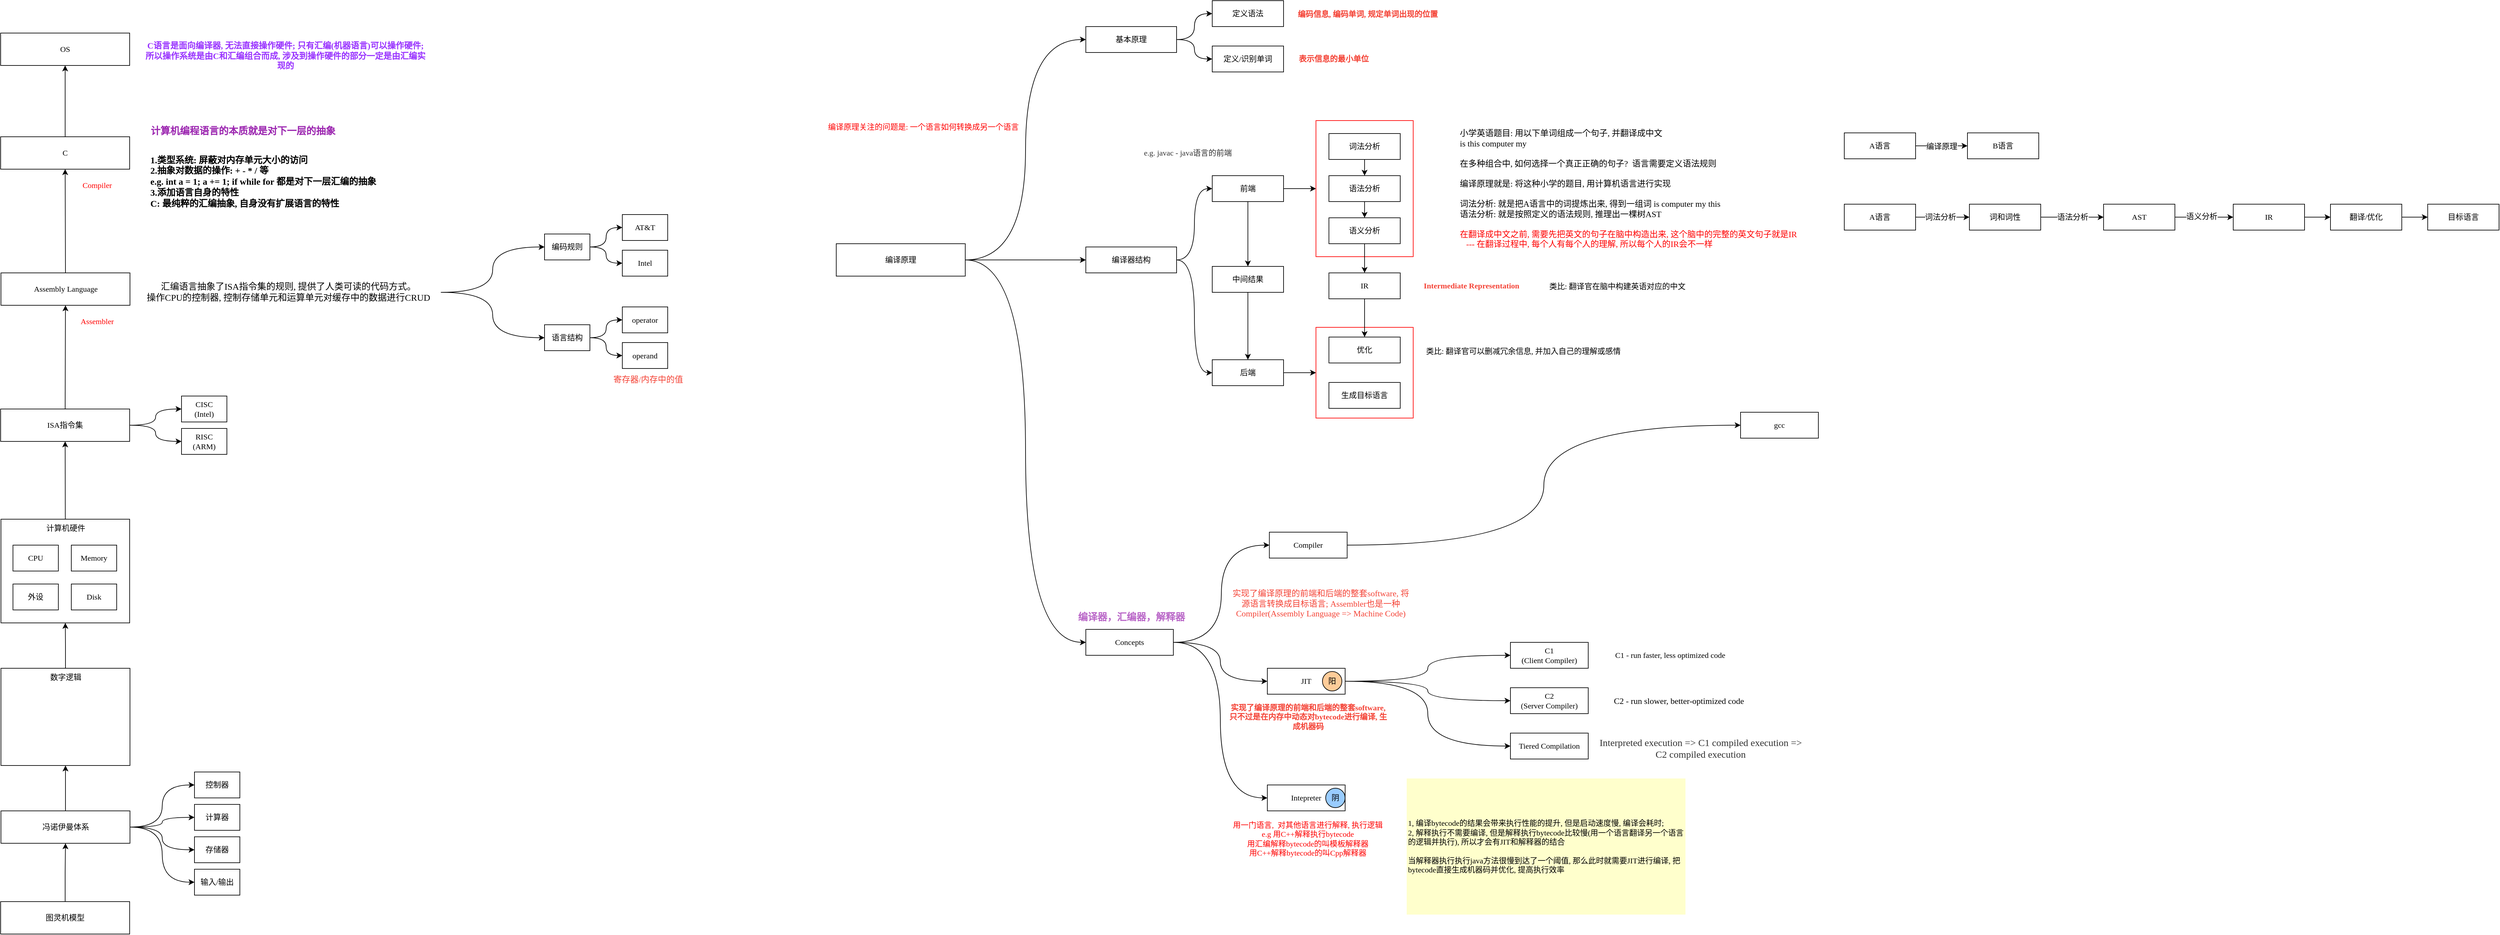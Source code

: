 <mxfile version="20.2.2" type="github">
  <diagram id="_dh9glDH5kx_qx3IPk2B" name="Page-1">
    <mxGraphModel dx="599" dy="769" grid="1" gridSize="10" guides="1" tooltips="1" connect="1" arrows="1" fold="1" page="1" pageScale="1" pageWidth="827" pageHeight="1169" math="0" shadow="0">
      <root>
        <mxCell id="0" />
        <mxCell id="1" parent="0" />
        <mxCell id="2vaMElDyrSs1qIXfbJuE-103" value="" style="rounded=0;whiteSpace=wrap;html=1;fontSize=13;fontColor=#000000;strokeColor=#FF0000;fillColor=#FFFFFF;fontFamily=Verdana;" vertex="1" parent="1">
          <mxGeometry x="3110" y="504" width="150" height="140" as="geometry" />
        </mxCell>
        <mxCell id="2vaMElDyrSs1qIXfbJuE-2" value="数字逻辑" style="rounded=0;whiteSpace=wrap;html=1;verticalAlign=top;fontFamily=Verdana;" vertex="1" parent="1">
          <mxGeometry x="1081.5" y="1030" width="199" height="150" as="geometry" />
        </mxCell>
        <mxCell id="2vaMElDyrSs1qIXfbJuE-3" style="edgeStyle=orthogonalEdgeStyle;rounded=0;orthogonalLoop=1;jettySize=auto;html=1;exitX=0.5;exitY=0;exitDx=0;exitDy=0;entryX=0.5;entryY=1;entryDx=0;entryDy=0;fontFamily=Verdana;" edge="1" parent="1" source="2vaMElDyrSs1qIXfbJuE-2" target="2vaMElDyrSs1qIXfbJuE-6">
          <mxGeometry relative="1" as="geometry">
            <mxPoint x="1181" y="960" as="targetPoint" />
          </mxGeometry>
        </mxCell>
        <mxCell id="2vaMElDyrSs1qIXfbJuE-26" value="" style="edgeStyle=orthogonalEdgeStyle;curved=1;rounded=0;orthogonalLoop=1;jettySize=auto;html=1;fontFamily=Verdana;" edge="1" parent="1" source="2vaMElDyrSs1qIXfbJuE-6" target="2vaMElDyrSs1qIXfbJuE-24">
          <mxGeometry relative="1" as="geometry" />
        </mxCell>
        <mxCell id="2vaMElDyrSs1qIXfbJuE-6" value="计算机硬件" style="rounded=0;whiteSpace=wrap;html=1;verticalAlign=top;fontFamily=Verdana;" vertex="1" parent="1">
          <mxGeometry x="1081.5" y="800" width="198.5" height="160" as="geometry" />
        </mxCell>
        <mxCell id="2vaMElDyrSs1qIXfbJuE-7" value="CPU" style="rounded=0;whiteSpace=wrap;html=1;fillColor=#FFFFFF;fontFamily=Verdana;" vertex="1" parent="1">
          <mxGeometry x="1100" y="840" width="70" height="40" as="geometry" />
        </mxCell>
        <mxCell id="2vaMElDyrSs1qIXfbJuE-8" value="Memory" style="rounded=0;whiteSpace=wrap;html=1;fillColor=#FFFFFF;fontFamily=Verdana;" vertex="1" parent="1">
          <mxGeometry x="1190" y="840" width="70" height="40" as="geometry" />
        </mxCell>
        <mxCell id="2vaMElDyrSs1qIXfbJuE-9" value="外设" style="rounded=0;whiteSpace=wrap;html=1;fillColor=#FFFFFF;fontFamily=Verdana;" vertex="1" parent="1">
          <mxGeometry x="1100" y="900" width="70" height="40" as="geometry" />
        </mxCell>
        <mxCell id="2vaMElDyrSs1qIXfbJuE-10" value="Disk" style="rounded=0;whiteSpace=wrap;html=1;fillColor=#FFFFFF;fontFamily=Verdana;" vertex="1" parent="1">
          <mxGeometry x="1190" y="900" width="70" height="40" as="geometry" />
        </mxCell>
        <mxCell id="2vaMElDyrSs1qIXfbJuE-13" value="" style="edgeStyle=orthogonalEdgeStyle;rounded=0;orthogonalLoop=1;jettySize=auto;html=1;fontFamily=Verdana;" edge="1" parent="1" source="2vaMElDyrSs1qIXfbJuE-11" target="2vaMElDyrSs1qIXfbJuE-2">
          <mxGeometry relative="1" as="geometry" />
        </mxCell>
        <mxCell id="2vaMElDyrSs1qIXfbJuE-19" style="edgeStyle=orthogonalEdgeStyle;rounded=0;orthogonalLoop=1;jettySize=auto;html=1;exitX=1;exitY=0.5;exitDx=0;exitDy=0;entryX=0;entryY=0.5;entryDx=0;entryDy=0;curved=1;fontFamily=Verdana;" edge="1" parent="1" source="2vaMElDyrSs1qIXfbJuE-11" target="2vaMElDyrSs1qIXfbJuE-15">
          <mxGeometry relative="1" as="geometry" />
        </mxCell>
        <mxCell id="2vaMElDyrSs1qIXfbJuE-21" style="edgeStyle=orthogonalEdgeStyle;curved=1;rounded=0;orthogonalLoop=1;jettySize=auto;html=1;exitX=1;exitY=0.5;exitDx=0;exitDy=0;entryX=0;entryY=0.5;entryDx=0;entryDy=0;fontFamily=Verdana;" edge="1" parent="1" source="2vaMElDyrSs1qIXfbJuE-11" target="2vaMElDyrSs1qIXfbJuE-16">
          <mxGeometry relative="1" as="geometry" />
        </mxCell>
        <mxCell id="2vaMElDyrSs1qIXfbJuE-22" style="edgeStyle=orthogonalEdgeStyle;curved=1;rounded=0;orthogonalLoop=1;jettySize=auto;html=1;exitX=1;exitY=0.5;exitDx=0;exitDy=0;entryX=0;entryY=0.5;entryDx=0;entryDy=0;fontFamily=Verdana;" edge="1" parent="1" source="2vaMElDyrSs1qIXfbJuE-11" target="2vaMElDyrSs1qIXfbJuE-18">
          <mxGeometry relative="1" as="geometry" />
        </mxCell>
        <mxCell id="2vaMElDyrSs1qIXfbJuE-23" style="edgeStyle=orthogonalEdgeStyle;curved=1;rounded=0;orthogonalLoop=1;jettySize=auto;html=1;exitX=1;exitY=0.5;exitDx=0;exitDy=0;entryX=0;entryY=0.5;entryDx=0;entryDy=0;fontFamily=Verdana;" edge="1" parent="1" source="2vaMElDyrSs1qIXfbJuE-11" target="2vaMElDyrSs1qIXfbJuE-17">
          <mxGeometry relative="1" as="geometry" />
        </mxCell>
        <mxCell id="2vaMElDyrSs1qIXfbJuE-11" value="冯诺伊曼体系" style="rounded=0;whiteSpace=wrap;html=1;verticalAlign=middle;fontFamily=Verdana;" vertex="1" parent="1">
          <mxGeometry x="1081.5" y="1250" width="199" height="50" as="geometry" />
        </mxCell>
        <mxCell id="2vaMElDyrSs1qIXfbJuE-14" value="" style="edgeStyle=orthogonalEdgeStyle;rounded=0;orthogonalLoop=1;jettySize=auto;html=1;fontFamily=Verdana;" edge="1" parent="1" source="2vaMElDyrSs1qIXfbJuE-12" target="2vaMElDyrSs1qIXfbJuE-11">
          <mxGeometry relative="1" as="geometry" />
        </mxCell>
        <mxCell id="2vaMElDyrSs1qIXfbJuE-12" value="图灵机模型" style="rounded=0;whiteSpace=wrap;html=1;verticalAlign=middle;fontFamily=Verdana;" vertex="1" parent="1">
          <mxGeometry x="1081" y="1390" width="199" height="50" as="geometry" />
        </mxCell>
        <mxCell id="2vaMElDyrSs1qIXfbJuE-15" value="控制器" style="rounded=0;whiteSpace=wrap;html=1;fillColor=#FFFFFF;fontFamily=Verdana;" vertex="1" parent="1">
          <mxGeometry x="1380" y="1190" width="70" height="40" as="geometry" />
        </mxCell>
        <mxCell id="2vaMElDyrSs1qIXfbJuE-16" value="计算器" style="rounded=0;whiteSpace=wrap;html=1;fillColor=#FFFFFF;fontFamily=Verdana;" vertex="1" parent="1">
          <mxGeometry x="1380" y="1240" width="70" height="40" as="geometry" />
        </mxCell>
        <mxCell id="2vaMElDyrSs1qIXfbJuE-17" value="输入/输出" style="rounded=0;whiteSpace=wrap;html=1;fillColor=#FFFFFF;fontFamily=Verdana;" vertex="1" parent="1">
          <mxGeometry x="1380" y="1340" width="70" height="40" as="geometry" />
        </mxCell>
        <mxCell id="2vaMElDyrSs1qIXfbJuE-18" value="存储器" style="rounded=0;whiteSpace=wrap;html=1;fillColor=#FFFFFF;fontFamily=Verdana;" vertex="1" parent="1">
          <mxGeometry x="1380" y="1290" width="70" height="40" as="geometry" />
        </mxCell>
        <mxCell id="2vaMElDyrSs1qIXfbJuE-30" style="edgeStyle=orthogonalEdgeStyle;curved=1;rounded=0;orthogonalLoop=1;jettySize=auto;html=1;exitX=1;exitY=0.5;exitDx=0;exitDy=0;entryX=0;entryY=0.5;entryDx=0;entryDy=0;fontFamily=Verdana;" edge="1" parent="1" source="2vaMElDyrSs1qIXfbJuE-24" target="2vaMElDyrSs1qIXfbJuE-28">
          <mxGeometry relative="1" as="geometry" />
        </mxCell>
        <mxCell id="2vaMElDyrSs1qIXfbJuE-31" style="edgeStyle=orthogonalEdgeStyle;curved=1;rounded=0;orthogonalLoop=1;jettySize=auto;html=1;exitX=1;exitY=0.5;exitDx=0;exitDy=0;fontFamily=Verdana;" edge="1" parent="1" source="2vaMElDyrSs1qIXfbJuE-24" target="2vaMElDyrSs1qIXfbJuE-29">
          <mxGeometry relative="1" as="geometry" />
        </mxCell>
        <mxCell id="2vaMElDyrSs1qIXfbJuE-33" style="edgeStyle=orthogonalEdgeStyle;curved=1;rounded=0;orthogonalLoop=1;jettySize=auto;html=1;exitX=0.5;exitY=0;exitDx=0;exitDy=0;entryX=0.5;entryY=1;entryDx=0;entryDy=0;fontFamily=Verdana;" edge="1" parent="1" source="2vaMElDyrSs1qIXfbJuE-24" target="2vaMElDyrSs1qIXfbJuE-25">
          <mxGeometry relative="1" as="geometry">
            <mxPoint x="1180.5" y="560" as="targetPoint" />
          </mxGeometry>
        </mxCell>
        <mxCell id="2vaMElDyrSs1qIXfbJuE-24" value="ISA指令集" style="rounded=0;whiteSpace=wrap;html=1;verticalAlign=middle;fontFamily=Verdana;" vertex="1" parent="1">
          <mxGeometry x="1081" y="630" width="199" height="50" as="geometry" />
        </mxCell>
        <mxCell id="2vaMElDyrSs1qIXfbJuE-38" value="" style="edgeStyle=orthogonalEdgeStyle;curved=1;rounded=0;orthogonalLoop=1;jettySize=auto;html=1;fontColor=#FF0000;fontFamily=Verdana;" edge="1" parent="1" source="2vaMElDyrSs1qIXfbJuE-25" target="2vaMElDyrSs1qIXfbJuE-36">
          <mxGeometry relative="1" as="geometry" />
        </mxCell>
        <mxCell id="2vaMElDyrSs1qIXfbJuE-25" value="Assembly Language" style="rounded=0;whiteSpace=wrap;html=1;verticalAlign=middle;fontFamily=Verdana;" vertex="1" parent="1">
          <mxGeometry x="1081.5" y="420" width="199" height="50" as="geometry" />
        </mxCell>
        <mxCell id="2vaMElDyrSs1qIXfbJuE-28" value="CISC&lt;br&gt;(Intel)" style="rounded=0;whiteSpace=wrap;html=1;fillColor=#FFFFFF;fontFamily=Verdana;" vertex="1" parent="1">
          <mxGeometry x="1360" y="610" width="70" height="40" as="geometry" />
        </mxCell>
        <mxCell id="2vaMElDyrSs1qIXfbJuE-29" value="RISC&lt;br&gt;(ARM)" style="rounded=0;whiteSpace=wrap;html=1;fillColor=#FFFFFF;fontFamily=Verdana;" vertex="1" parent="1">
          <mxGeometry x="1360" y="660" width="70" height="40" as="geometry" />
        </mxCell>
        <mxCell id="2vaMElDyrSs1qIXfbJuE-35" value="&lt;font color=&quot;#ff0000&quot;&gt;编译原理关注的问题是: 一个语言如何转换成另一个语言&lt;/font&gt;" style="text;html=1;strokeColor=none;fillColor=none;align=center;verticalAlign=middle;whiteSpace=wrap;rounded=0;fontFamily=Verdana;" vertex="1" parent="1">
          <mxGeometry x="2350" y="175" width="309" height="40" as="geometry" />
        </mxCell>
        <mxCell id="2vaMElDyrSs1qIXfbJuE-39" value="" style="edgeStyle=orthogonalEdgeStyle;curved=1;rounded=0;orthogonalLoop=1;jettySize=auto;html=1;fontColor=#FF0000;fontFamily=Verdana;" edge="1" parent="1" source="2vaMElDyrSs1qIXfbJuE-36" target="2vaMElDyrSs1qIXfbJuE-37">
          <mxGeometry relative="1" as="geometry" />
        </mxCell>
        <mxCell id="2vaMElDyrSs1qIXfbJuE-36" value="C" style="rounded=0;whiteSpace=wrap;html=1;verticalAlign=middle;fontFamily=Verdana;" vertex="1" parent="1">
          <mxGeometry x="1081" y="210" width="199" height="50" as="geometry" />
        </mxCell>
        <mxCell id="2vaMElDyrSs1qIXfbJuE-37" value="OS" style="rounded=0;whiteSpace=wrap;html=1;verticalAlign=middle;fontFamily=Verdana;" vertex="1" parent="1">
          <mxGeometry x="1081" y="50" width="199" height="50" as="geometry" />
        </mxCell>
        <mxCell id="2vaMElDyrSs1qIXfbJuE-40" value="&lt;div class=&quot;mind-clipboard&quot; style=&quot;font-size: 13px;&quot;&gt;C语言是面向编译器, 无法直接操作硬件; 只有汇编(机器语言)可以操作硬件;&lt;br style=&quot;font-size: 13px;&quot;&gt;所以操作系统是由C和汇编组合而成, 涉及到操作硬件的部分一定是由汇编实现的&lt;/div&gt;" style="text;html=1;strokeColor=none;fillColor=none;align=center;verticalAlign=middle;whiteSpace=wrap;rounded=0;fontColor=#9933FF;fontFamily=Verdana;fontStyle=1;fontSize=13;" vertex="1" parent="1">
          <mxGeometry x="1300" y="50" width="440.5" height="70" as="geometry" />
        </mxCell>
        <mxCell id="2vaMElDyrSs1qIXfbJuE-41" value="&lt;font color=&quot;#ff0000&quot;&gt;Compiler&lt;/font&gt;" style="text;html=1;strokeColor=none;fillColor=none;align=center;verticalAlign=middle;whiteSpace=wrap;rounded=0;fontFamily=Verdana;" vertex="1" parent="1">
          <mxGeometry x="1190" y="270" width="80" height="30" as="geometry" />
        </mxCell>
        <mxCell id="2vaMElDyrSs1qIXfbJuE-42" value="&lt;font color=&quot;#ff0000&quot;&gt;Assembler&lt;/font&gt;" style="text;html=1;strokeColor=none;fillColor=none;align=center;verticalAlign=middle;whiteSpace=wrap;rounded=0;fontFamily=Verdana;" vertex="1" parent="1">
          <mxGeometry x="1190" y="480" width="80" height="30" as="geometry" />
        </mxCell>
        <mxCell id="2vaMElDyrSs1qIXfbJuE-43" value="&lt;meta charset=&quot;utf-8&quot;&gt;&lt;span style=&quot;color: rgb(156, 39, 176); font-size: 15px; font-style: normal; font-variant-ligatures: normal; font-variant-caps: normal; font-weight: 700; letter-spacing: normal; orphans: 2; text-align: center; text-indent: 0px; text-transform: none; widows: 2; word-spacing: 0px; -webkit-text-stroke-width: 0px; background-color: rgba(255, 255, 255, 0.01); text-decoration-thickness: initial; text-decoration-style: initial; text-decoration-color: initial; float: none; display: inline !important;&quot;&gt;计算机编程语言的本质就是对下一层的抽象&lt;/span&gt;" style="text;html=1;strokeColor=none;fillColor=none;align=center;verticalAlign=middle;whiteSpace=wrap;rounded=0;fontColor=#9933FF;fontFamily=Verdana;" vertex="1" parent="1">
          <mxGeometry x="1290" y="180" width="330" height="40" as="geometry" />
        </mxCell>
        <mxCell id="2vaMElDyrSs1qIXfbJuE-44" value="&lt;font style=&quot;font-size: 14px;&quot;&gt;&lt;span style=&quot;font-size: 14px; background-color: rgba(255, 255, 255, 0.01);&quot;&gt;&lt;b style=&quot;font-size: 14px;&quot;&gt;1.类型系统: 屏蔽对内存单元大小的访问&lt;br style=&quot;font-size: 14px;&quot;&gt;2.抽象对数据的操作: + - * / 等&lt;br style=&quot;font-size: 14px;&quot;&gt;e.g. int a = 1; a += 1; if while for 都是对下一层汇编的抽象&lt;br style=&quot;font-size: 14px;&quot;&gt;3.添加语言自身的特性&lt;br style=&quot;font-size: 14px;&quot;&gt;C: 最纯粹的汇编抽象, 自身没有扩展语言的特性&lt;br style=&quot;font-size: 14px;&quot;&gt;&lt;/b&gt;&lt;/span&gt;&lt;/font&gt;" style="text;html=1;strokeColor=none;fillColor=none;align=left;verticalAlign=middle;whiteSpace=wrap;rounded=0;fontColor=#000000;fontSize=14;fontFamily=Verdana;" vertex="1" parent="1">
          <mxGeometry x="1310" y="220" width="360" height="120" as="geometry" />
        </mxCell>
        <mxCell id="2vaMElDyrSs1qIXfbJuE-117" style="edgeStyle=orthogonalEdgeStyle;curved=1;rounded=0;orthogonalLoop=1;jettySize=auto;html=1;exitX=1;exitY=0.5;exitDx=0;exitDy=0;entryX=0;entryY=0.5;entryDx=0;entryDy=0;fontSize=13;fontColor=#000000;fontFamily=Verdana;" edge="1" parent="1" source="2vaMElDyrSs1qIXfbJuE-45" target="2vaMElDyrSs1qIXfbJuE-63">
          <mxGeometry relative="1" as="geometry" />
        </mxCell>
        <mxCell id="2vaMElDyrSs1qIXfbJuE-118" style="edgeStyle=orthogonalEdgeStyle;curved=1;rounded=0;orthogonalLoop=1;jettySize=auto;html=1;exitX=1;exitY=0.5;exitDx=0;exitDy=0;entryX=0;entryY=0.5;entryDx=0;entryDy=0;fontSize=13;fontColor=#000000;fontFamily=Verdana;" edge="1" parent="1" source="2vaMElDyrSs1qIXfbJuE-45" target="2vaMElDyrSs1qIXfbJuE-64">
          <mxGeometry relative="1" as="geometry" />
        </mxCell>
        <mxCell id="2vaMElDyrSs1qIXfbJuE-147" style="edgeStyle=orthogonalEdgeStyle;curved=1;rounded=0;orthogonalLoop=1;jettySize=auto;html=1;exitX=1;exitY=0.5;exitDx=0;exitDy=0;entryX=0;entryY=0.5;entryDx=0;entryDy=0;fontSize=12;fontColor=#FF0000;fontFamily=Verdana;" edge="1" parent="1" source="2vaMElDyrSs1qIXfbJuE-45" target="2vaMElDyrSs1qIXfbJuE-146">
          <mxGeometry relative="1" as="geometry" />
        </mxCell>
        <mxCell id="2vaMElDyrSs1qIXfbJuE-45" value="编译原理" style="rounded=0;whiteSpace=wrap;html=1;verticalAlign=middle;fontFamily=Verdana;" vertex="1" parent="1">
          <mxGeometry x="2370" y="375" width="199" height="50" as="geometry" />
        </mxCell>
        <mxCell id="2vaMElDyrSs1qIXfbJuE-50" style="edgeStyle=orthogonalEdgeStyle;curved=1;rounded=0;orthogonalLoop=1;jettySize=auto;html=1;entryX=0;entryY=0.5;entryDx=0;entryDy=0;fontSize=14;fontColor=#000000;fontFamily=Verdana;" edge="1" parent="1" source="2vaMElDyrSs1qIXfbJuE-47" target="2vaMElDyrSs1qIXfbJuE-48">
          <mxGeometry relative="1" as="geometry" />
        </mxCell>
        <mxCell id="2vaMElDyrSs1qIXfbJuE-51" style="edgeStyle=orthogonalEdgeStyle;curved=1;rounded=0;orthogonalLoop=1;jettySize=auto;html=1;exitX=1;exitY=0.5;exitDx=0;exitDy=0;entryX=0;entryY=0.5;entryDx=0;entryDy=0;fontSize=14;fontColor=#000000;fontFamily=Verdana;" edge="1" parent="1" source="2vaMElDyrSs1qIXfbJuE-47" target="2vaMElDyrSs1qIXfbJuE-49">
          <mxGeometry relative="1" as="geometry" />
        </mxCell>
        <mxCell id="2vaMElDyrSs1qIXfbJuE-47" value="&lt;meta charset=&quot;utf-8&quot; style=&quot;font-size: 14px;&quot;&gt;&lt;div class=&quot;mind-clipboard&quot; style=&quot;font-size: 14px;&quot;&gt;汇编语言抽象了ISA指令集的规则, 提供了人类可读的代码方式。&lt;br style=&quot;font-size: 14px;&quot;&gt;操作CPU的控制器, 控制存储单元和运算单元对缓存中的数据进行CRUD&lt;/div&gt;" style="text;html=1;strokeColor=none;fillColor=none;align=center;verticalAlign=middle;whiteSpace=wrap;rounded=0;fontColor=#000000;fontStyle=0;fontSize=14;fontFamily=Verdana;" vertex="1" parent="1">
          <mxGeometry x="1290" y="410" width="470" height="80" as="geometry" />
        </mxCell>
        <mxCell id="2vaMElDyrSs1qIXfbJuE-56" style="edgeStyle=orthogonalEdgeStyle;curved=1;rounded=0;orthogonalLoop=1;jettySize=auto;html=1;exitX=1;exitY=0.5;exitDx=0;exitDy=0;entryX=0;entryY=0.5;entryDx=0;entryDy=0;fontSize=14;fontColor=#000000;fontFamily=Verdana;" edge="1" parent="1" source="2vaMElDyrSs1qIXfbJuE-48" target="2vaMElDyrSs1qIXfbJuE-52">
          <mxGeometry relative="1" as="geometry" />
        </mxCell>
        <mxCell id="2vaMElDyrSs1qIXfbJuE-58" style="edgeStyle=orthogonalEdgeStyle;curved=1;rounded=0;orthogonalLoop=1;jettySize=auto;html=1;exitX=1;exitY=0.5;exitDx=0;exitDy=0;entryX=0;entryY=0.5;entryDx=0;entryDy=0;fontSize=14;fontColor=#000000;fontFamily=Verdana;" edge="1" parent="1" source="2vaMElDyrSs1qIXfbJuE-48" target="2vaMElDyrSs1qIXfbJuE-53">
          <mxGeometry relative="1" as="geometry" />
        </mxCell>
        <mxCell id="2vaMElDyrSs1qIXfbJuE-48" value="编码规则" style="rounded=0;whiteSpace=wrap;html=1;fillColor=#FFFFFF;fontFamily=Verdana;" vertex="1" parent="1">
          <mxGeometry x="1920" y="360" width="70" height="40" as="geometry" />
        </mxCell>
        <mxCell id="2vaMElDyrSs1qIXfbJuE-59" style="edgeStyle=orthogonalEdgeStyle;curved=1;rounded=0;orthogonalLoop=1;jettySize=auto;html=1;exitX=1;exitY=0.5;exitDx=0;exitDy=0;entryX=0;entryY=0.5;entryDx=0;entryDy=0;fontSize=14;fontColor=#000000;fontFamily=Verdana;" edge="1" parent="1" source="2vaMElDyrSs1qIXfbJuE-49" target="2vaMElDyrSs1qIXfbJuE-54">
          <mxGeometry relative="1" as="geometry" />
        </mxCell>
        <mxCell id="2vaMElDyrSs1qIXfbJuE-60" style="edgeStyle=orthogonalEdgeStyle;curved=1;rounded=0;orthogonalLoop=1;jettySize=auto;html=1;exitX=1;exitY=0.5;exitDx=0;exitDy=0;entryX=0;entryY=0.5;entryDx=0;entryDy=0;fontSize=14;fontColor=#000000;fontFamily=Verdana;" edge="1" parent="1" source="2vaMElDyrSs1qIXfbJuE-49" target="2vaMElDyrSs1qIXfbJuE-55">
          <mxGeometry relative="1" as="geometry" />
        </mxCell>
        <mxCell id="2vaMElDyrSs1qIXfbJuE-49" value="语言结构" style="rounded=0;whiteSpace=wrap;html=1;fillColor=#FFFFFF;fontFamily=Verdana;" vertex="1" parent="1">
          <mxGeometry x="1920" y="500" width="70" height="40" as="geometry" />
        </mxCell>
        <mxCell id="2vaMElDyrSs1qIXfbJuE-52" value="AT&amp;amp;T" style="rounded=0;whiteSpace=wrap;html=1;fillColor=#FFFFFF;fontFamily=Verdana;" vertex="1" parent="1">
          <mxGeometry x="2040" y="330" width="70" height="40" as="geometry" />
        </mxCell>
        <mxCell id="2vaMElDyrSs1qIXfbJuE-53" value="Intel" style="rounded=0;whiteSpace=wrap;html=1;fillColor=#FFFFFF;fontFamily=Verdana;" vertex="1" parent="1">
          <mxGeometry x="2040" y="385" width="70" height="40" as="geometry" />
        </mxCell>
        <mxCell id="2vaMElDyrSs1qIXfbJuE-54" value="operator" style="rounded=0;whiteSpace=wrap;html=1;fillColor=#FFFFFF;fontFamily=Verdana;" vertex="1" parent="1">
          <mxGeometry x="2040" y="472.5" width="70" height="40" as="geometry" />
        </mxCell>
        <mxCell id="2vaMElDyrSs1qIXfbJuE-55" value="operand" style="rounded=0;whiteSpace=wrap;html=1;fillColor=#FFFFFF;fontFamily=Verdana;" vertex="1" parent="1">
          <mxGeometry x="2040" y="527.5" width="70" height="40" as="geometry" />
        </mxCell>
        <mxCell id="2vaMElDyrSs1qIXfbJuE-61" value="&lt;span style=&quot;color: rgb(244, 67, 54); font-size: 13px; font-style: normal; font-variant-ligatures: normal; font-variant-caps: normal; letter-spacing: normal; orphans: 2; text-align: center; text-indent: 0px; text-transform: none; widows: 2; word-spacing: 0px; -webkit-text-stroke-width: 0px; background-color: rgba(255, 255, 255, 0.01); text-decoration-thickness: initial; text-decoration-style: initial; text-decoration-color: initial; float: none; display: inline !important;&quot;&gt;寄存器/内存中的值&lt;/span&gt;" style="text;html=1;strokeColor=none;fillColor=none;align=center;verticalAlign=middle;whiteSpace=wrap;rounded=0;fontSize=14;fontColor=#000000;fontFamily=Verdana;fontStyle=0" vertex="1" parent="1">
          <mxGeometry x="1990" y="570" width="180" height="30" as="geometry" />
        </mxCell>
        <mxCell id="2vaMElDyrSs1qIXfbJuE-67" style="edgeStyle=orthogonalEdgeStyle;curved=1;rounded=0;orthogonalLoop=1;jettySize=auto;html=1;exitX=1;exitY=0.5;exitDx=0;exitDy=0;entryX=0;entryY=0.5;entryDx=0;entryDy=0;fontSize=14;fontColor=#000000;fontFamily=Verdana;" edge="1" parent="1" source="2vaMElDyrSs1qIXfbJuE-63" target="2vaMElDyrSs1qIXfbJuE-65">
          <mxGeometry relative="1" as="geometry" />
        </mxCell>
        <mxCell id="2vaMElDyrSs1qIXfbJuE-68" style="edgeStyle=orthogonalEdgeStyle;curved=1;rounded=0;orthogonalLoop=1;jettySize=auto;html=1;exitX=1;exitY=0.5;exitDx=0;exitDy=0;entryX=0;entryY=0.5;entryDx=0;entryDy=0;fontSize=14;fontColor=#000000;fontFamily=Verdana;" edge="1" parent="1" source="2vaMElDyrSs1qIXfbJuE-63" target="2vaMElDyrSs1qIXfbJuE-66">
          <mxGeometry relative="1" as="geometry" />
        </mxCell>
        <mxCell id="2vaMElDyrSs1qIXfbJuE-63" value="基本原理" style="rounded=0;whiteSpace=wrap;html=1;fillColor=#FFFFFF;fontFamily=Verdana;" vertex="1" parent="1">
          <mxGeometry x="2755" y="40" width="140" height="40" as="geometry" />
        </mxCell>
        <mxCell id="2vaMElDyrSs1qIXfbJuE-119" style="edgeStyle=orthogonalEdgeStyle;curved=1;rounded=0;orthogonalLoop=1;jettySize=auto;html=1;exitX=1;exitY=0.5;exitDx=0;exitDy=0;entryX=0;entryY=0.5;entryDx=0;entryDy=0;fontSize=13;fontColor=#000000;fontFamily=Verdana;" edge="1" parent="1" source="2vaMElDyrSs1qIXfbJuE-64" target="2vaMElDyrSs1qIXfbJuE-75">
          <mxGeometry relative="1" as="geometry" />
        </mxCell>
        <mxCell id="2vaMElDyrSs1qIXfbJuE-120" style="edgeStyle=orthogonalEdgeStyle;curved=1;rounded=0;orthogonalLoop=1;jettySize=auto;html=1;exitX=1;exitY=0.5;exitDx=0;exitDy=0;entryX=0;entryY=0.5;entryDx=0;entryDy=0;fontSize=13;fontColor=#000000;fontFamily=Verdana;" edge="1" parent="1" source="2vaMElDyrSs1qIXfbJuE-64" target="2vaMElDyrSs1qIXfbJuE-77">
          <mxGeometry relative="1" as="geometry" />
        </mxCell>
        <mxCell id="2vaMElDyrSs1qIXfbJuE-64" value="编译器结构" style="rounded=0;whiteSpace=wrap;html=1;fillColor=#FFFFFF;fontFamily=Verdana;" vertex="1" parent="1">
          <mxGeometry x="2755" y="380" width="140" height="40" as="geometry" />
        </mxCell>
        <mxCell id="2vaMElDyrSs1qIXfbJuE-65" value="定义语法" style="rounded=0;whiteSpace=wrap;html=1;fillColor=#FFFFFF;fontFamily=Verdana;" vertex="1" parent="1">
          <mxGeometry x="2950" width="110" height="40" as="geometry" />
        </mxCell>
        <mxCell id="2vaMElDyrSs1qIXfbJuE-66" value="定义/识别单词" style="rounded=0;whiteSpace=wrap;html=1;fillColor=#FFFFFF;fontFamily=Verdana;" vertex="1" parent="1">
          <mxGeometry x="2950" y="70" width="110" height="40" as="geometry" />
        </mxCell>
        <mxCell id="2vaMElDyrSs1qIXfbJuE-70" value="&lt;meta charset=&quot;utf-8&quot; style=&quot;font-size: 12px;&quot;&gt;&lt;span style=&quot;color: rgb(244, 67, 54); font-size: 12px; font-style: normal; font-variant-ligatures: normal; font-variant-caps: normal; font-weight: 700; letter-spacing: normal; orphans: 2; text-align: center; text-indent: 0px; text-transform: none; widows: 2; word-spacing: 0px; -webkit-text-stroke-width: 0px; background-color: rgba(255, 255, 255, 0.01); text-decoration-thickness: initial; text-decoration-style: initial; text-decoration-color: initial; float: none; display: inline !important;&quot;&gt;编码信息, 编码单词, 规定单词出现的位置&lt;/span&gt;" style="text;html=1;strokeColor=none;fillColor=none;align=center;verticalAlign=middle;whiteSpace=wrap;rounded=0;fontSize=12;fontColor=#000000;fontFamily=Verdana;" vertex="1" parent="1">
          <mxGeometry x="3070" y="2.5" width="240" height="37.5" as="geometry" />
        </mxCell>
        <mxCell id="2vaMElDyrSs1qIXfbJuE-73" value="&lt;span style=&quot;color: rgb(244, 67, 54); font-size: 12px; font-style: normal; font-variant-ligatures: normal; font-variant-caps: normal; font-weight: 700; letter-spacing: normal; orphans: 2; text-align: center; text-indent: 0px; text-transform: none; widows: 2; word-spacing: 0px; -webkit-text-stroke-width: 0px; background-color: rgba(255, 255, 255, 0.01); text-decoration-thickness: initial; text-decoration-style: initial; text-decoration-color: initial; float: none; display: inline !important;&quot;&gt;表示信息的最小单位&lt;/span&gt;" style="text;html=1;strokeColor=none;fillColor=none;align=center;verticalAlign=middle;whiteSpace=wrap;rounded=0;fontSize=12;fontColor=#000000;fontFamily=Verdana;" vertex="1" parent="1">
          <mxGeometry x="3070" y="70" width="135" height="40" as="geometry" />
        </mxCell>
        <mxCell id="2vaMElDyrSs1qIXfbJuE-78" value="" style="edgeStyle=orthogonalEdgeStyle;curved=1;rounded=0;orthogonalLoop=1;jettySize=auto;html=1;fontSize=13;fontColor=#000000;fontFamily=Verdana;" edge="1" parent="1" source="2vaMElDyrSs1qIXfbJuE-75" target="2vaMElDyrSs1qIXfbJuE-76">
          <mxGeometry relative="1" as="geometry" />
        </mxCell>
        <mxCell id="2vaMElDyrSs1qIXfbJuE-106" style="edgeStyle=orthogonalEdgeStyle;curved=1;rounded=0;orthogonalLoop=1;jettySize=auto;html=1;exitX=1;exitY=0.5;exitDx=0;exitDy=0;entryX=0;entryY=0.5;entryDx=0;entryDy=0;fontSize=13;fontColor=#000000;fontFamily=Verdana;" edge="1" parent="1" source="2vaMElDyrSs1qIXfbJuE-75" target="2vaMElDyrSs1qIXfbJuE-93">
          <mxGeometry relative="1" as="geometry" />
        </mxCell>
        <mxCell id="2vaMElDyrSs1qIXfbJuE-75" value="前端" style="rounded=0;whiteSpace=wrap;html=1;fillColor=#FFFFFF;fontFamily=Verdana;" vertex="1" parent="1">
          <mxGeometry x="2950" y="270" width="110" height="40" as="geometry" />
        </mxCell>
        <mxCell id="2vaMElDyrSs1qIXfbJuE-79" value="" style="edgeStyle=orthogonalEdgeStyle;curved=1;rounded=0;orthogonalLoop=1;jettySize=auto;html=1;fontSize=13;fontColor=#000000;fontFamily=Verdana;" edge="1" parent="1" source="2vaMElDyrSs1qIXfbJuE-76" target="2vaMElDyrSs1qIXfbJuE-77">
          <mxGeometry relative="1" as="geometry" />
        </mxCell>
        <mxCell id="2vaMElDyrSs1qIXfbJuE-76" value="中间结果" style="rounded=0;whiteSpace=wrap;html=1;fillColor=#FFFFFF;fontFamily=Verdana;" vertex="1" parent="1">
          <mxGeometry x="2950" y="410" width="110" height="40" as="geometry" />
        </mxCell>
        <mxCell id="2vaMElDyrSs1qIXfbJuE-105" style="edgeStyle=orthogonalEdgeStyle;curved=1;rounded=0;orthogonalLoop=1;jettySize=auto;html=1;exitX=1;exitY=0.5;exitDx=0;exitDy=0;entryX=0;entryY=0.5;entryDx=0;entryDy=0;fontSize=13;fontColor=#000000;fontFamily=Verdana;" edge="1" parent="1" source="2vaMElDyrSs1qIXfbJuE-77" target="2vaMElDyrSs1qIXfbJuE-103">
          <mxGeometry relative="1" as="geometry" />
        </mxCell>
        <mxCell id="2vaMElDyrSs1qIXfbJuE-77" value="后端" style="rounded=0;whiteSpace=wrap;html=1;fillColor=#FFFFFF;fontFamily=Verdana;" vertex="1" parent="1">
          <mxGeometry x="2950" y="554" width="110" height="40" as="geometry" />
        </mxCell>
        <mxCell id="2vaMElDyrSs1qIXfbJuE-93" value="" style="rounded=0;whiteSpace=wrap;html=1;fontSize=13;fontColor=#000000;strokeColor=#FF0000;fillColor=#FFFFFF;fontFamily=Verdana;" vertex="1" parent="1">
          <mxGeometry x="3110" y="185" width="150" height="210" as="geometry" />
        </mxCell>
        <mxCell id="2vaMElDyrSs1qIXfbJuE-88" value="" style="edgeStyle=orthogonalEdgeStyle;curved=1;rounded=0;orthogonalLoop=1;jettySize=auto;html=1;fontSize=13;fontColor=#000000;fontFamily=Verdana;" edge="1" parent="1" source="2vaMElDyrSs1qIXfbJuE-80" target="2vaMElDyrSs1qIXfbJuE-81">
          <mxGeometry relative="1" as="geometry" />
        </mxCell>
        <mxCell id="2vaMElDyrSs1qIXfbJuE-80" value="词法分析" style="rounded=0;whiteSpace=wrap;html=1;fillColor=#FFFFFF;fontFamily=Verdana;" vertex="1" parent="1">
          <mxGeometry x="3130" y="205" width="110" height="40" as="geometry" />
        </mxCell>
        <mxCell id="2vaMElDyrSs1qIXfbJuE-96" style="edgeStyle=orthogonalEdgeStyle;curved=1;rounded=0;orthogonalLoop=1;jettySize=auto;html=1;exitX=0.5;exitY=1;exitDx=0;exitDy=0;fontSize=13;fontColor=#000000;entryX=0.5;entryY=0;entryDx=0;entryDy=0;fontFamily=Verdana;" edge="1" parent="1" source="2vaMElDyrSs1qIXfbJuE-82" target="2vaMElDyrSs1qIXfbJuE-114">
          <mxGeometry relative="1" as="geometry">
            <mxPoint x="3185" y="432.5" as="targetPoint" />
          </mxGeometry>
        </mxCell>
        <mxCell id="2vaMElDyrSs1qIXfbJuE-82" value="语义分析" style="rounded=0;whiteSpace=wrap;html=1;fillColor=#FFFFFF;fontFamily=Verdana;" vertex="1" parent="1">
          <mxGeometry x="3130" y="335" width="110" height="40" as="geometry" />
        </mxCell>
        <mxCell id="2vaMElDyrSs1qIXfbJuE-91" style="edgeStyle=orthogonalEdgeStyle;curved=1;rounded=0;orthogonalLoop=1;jettySize=auto;html=1;exitX=0.5;exitY=1;exitDx=0;exitDy=0;entryX=0.5;entryY=0;entryDx=0;entryDy=0;fontSize=13;fontColor=#000000;fontFamily=Verdana;" edge="1" parent="1" source="2vaMElDyrSs1qIXfbJuE-81" target="2vaMElDyrSs1qIXfbJuE-82">
          <mxGeometry relative="1" as="geometry" />
        </mxCell>
        <mxCell id="2vaMElDyrSs1qIXfbJuE-81" value="语法分析" style="rounded=0;whiteSpace=wrap;html=1;fillColor=#FFFFFF;fontFamily=Verdana;" vertex="1" parent="1">
          <mxGeometry x="3130" y="270" width="110" height="40" as="geometry" />
        </mxCell>
        <mxCell id="2vaMElDyrSs1qIXfbJuE-101" value="优化" style="rounded=0;whiteSpace=wrap;html=1;fillColor=#FFFFFF;fontFamily=Verdana;" vertex="1" parent="1">
          <mxGeometry x="3130" y="519" width="110" height="40" as="geometry" />
        </mxCell>
        <mxCell id="2vaMElDyrSs1qIXfbJuE-102" value="生成目标语言" style="rounded=0;whiteSpace=wrap;html=1;fillColor=#FFFFFF;fontFamily=Verdana;" vertex="1" parent="1">
          <mxGeometry x="3130" y="589" width="110" height="40" as="geometry" />
        </mxCell>
        <mxCell id="2vaMElDyrSs1qIXfbJuE-115" value="" style="edgeStyle=orthogonalEdgeStyle;curved=1;rounded=0;orthogonalLoop=1;jettySize=auto;html=1;fontSize=13;fontColor=#000000;fontFamily=Verdana;" edge="1" parent="1" source="2vaMElDyrSs1qIXfbJuE-114" target="2vaMElDyrSs1qIXfbJuE-101">
          <mxGeometry relative="1" as="geometry" />
        </mxCell>
        <mxCell id="2vaMElDyrSs1qIXfbJuE-114" value="IR" style="rounded=0;whiteSpace=wrap;html=1;fillColor=#FFFFFF;fontFamily=Verdana;" vertex="1" parent="1">
          <mxGeometry x="3130" y="420" width="110" height="40" as="geometry" />
        </mxCell>
        <mxCell id="2vaMElDyrSs1qIXfbJuE-116" value="&lt;span style=&quot;color: rgb(244, 67, 54); font-size: 12px; font-style: normal; font-variant-ligatures: normal; font-variant-caps: normal; font-weight: 700; letter-spacing: normal; orphans: 2; text-align: center; text-indent: 0px; text-transform: none; widows: 2; word-spacing: 0px; -webkit-text-stroke-width: 0px; background-color: rgba(255, 255, 255, 0.01); text-decoration-thickness: initial; text-decoration-style: initial; text-decoration-color: initial; float: none; display: inline !important;&quot;&gt;Intermediate Representation&lt;/span&gt;" style="text;html=1;strokeColor=none;fillColor=none;align=center;verticalAlign=middle;whiteSpace=wrap;rounded=0;fontSize=12;fontColor=#000000;fontFamily=Verdana;" vertex="1" parent="1">
          <mxGeometry x="3250" y="417.5" width="200" height="45" as="geometry" />
        </mxCell>
        <mxCell id="2vaMElDyrSs1qIXfbJuE-121" value="&lt;div class=&quot;mind-clipboard&quot;&gt;小学英语题目: 用以下单词组成一个句子, 并翻译成中文&lt;br&gt;is this computer my&lt;br&gt;&lt;br&gt;在多种组合中, 如何选择一个真正正确的句子?&amp;nbsp; 语言需要定义语法规则&lt;br&gt;&lt;br&gt;编译原理就是: 将这种小学的题目, 用计算机语言进行实现&lt;br&gt;&lt;br&gt;词法分析: 就是把A语言中的词提炼出来, 得到一组词 is computer&amp;nbsp;my this&lt;br&gt;语法分析: 就是按照定义的语法规则, 推理出一棵树AST&lt;br&gt;&lt;br&gt;&lt;font color=&quot;#ff0000&quot;&gt;在翻译成中文之前, 需要先把英文的句子在脑中构造出来, 这个脑中的完整的英文句子就是IR&lt;br&gt;&amp;nbsp; &amp;nbsp;--- 在翻译过程中, 每个人有每个人的理解, 所以每个人的IR会不一样&lt;/font&gt;&lt;br&gt;&lt;/div&gt;" style="text;html=1;strokeColor=none;fillColor=none;align=left;verticalAlign=middle;whiteSpace=wrap;rounded=0;fontSize=13;fontColor=#000000;fontFamily=Verdana;" vertex="1" parent="1">
          <mxGeometry x="3330" y="195" width="565" height="190" as="geometry" />
        </mxCell>
        <mxCell id="2vaMElDyrSs1qIXfbJuE-133" value="" style="edgeStyle=orthogonalEdgeStyle;curved=1;rounded=0;orthogonalLoop=1;jettySize=auto;html=1;fontSize=12;fontColor=#000000;fontFamily=Verdana;" edge="1" parent="1" source="2vaMElDyrSs1qIXfbJuE-124" target="2vaMElDyrSs1qIXfbJuE-125">
          <mxGeometry relative="1" as="geometry" />
        </mxCell>
        <mxCell id="2vaMElDyrSs1qIXfbJuE-134" value="编译原理" style="edgeLabel;html=1;align=center;verticalAlign=middle;resizable=0;points=[];fontSize=12;fontColor=#000000;fontFamily=Verdana;" vertex="1" connectable="0" parent="2vaMElDyrSs1qIXfbJuE-133">
          <mxGeometry x="0.225" y="-1" relative="1" as="geometry">
            <mxPoint x="-9" as="offset" />
          </mxGeometry>
        </mxCell>
        <mxCell id="2vaMElDyrSs1qIXfbJuE-124" value="A语言" style="rounded=0;whiteSpace=wrap;html=1;fillColor=#FFFFFF;fontFamily=Verdana;" vertex="1" parent="1">
          <mxGeometry x="3925" y="204" width="110" height="40" as="geometry" />
        </mxCell>
        <mxCell id="2vaMElDyrSs1qIXfbJuE-125" value="B语言" style="rounded=0;whiteSpace=wrap;html=1;fillColor=#FFFFFF;fontFamily=Verdana;" vertex="1" parent="1">
          <mxGeometry x="4115" y="204" width="110" height="40" as="geometry" />
        </mxCell>
        <mxCell id="2vaMElDyrSs1qIXfbJuE-128" style="edgeStyle=orthogonalEdgeStyle;curved=1;rounded=0;orthogonalLoop=1;jettySize=auto;html=1;exitX=1;exitY=0.5;exitDx=0;exitDy=0;entryX=0;entryY=0.5;entryDx=0;entryDy=0;fontSize=12;fontColor=#000000;fontFamily=Verdana;" edge="1" parent="1" source="2vaMElDyrSs1qIXfbJuE-126" target="2vaMElDyrSs1qIXfbJuE-127">
          <mxGeometry relative="1" as="geometry" />
        </mxCell>
        <mxCell id="2vaMElDyrSs1qIXfbJuE-131" value="词法分析" style="edgeLabel;html=1;align=center;verticalAlign=middle;resizable=0;points=[];fontSize=12;fontColor=#000000;fontFamily=Verdana;" vertex="1" connectable="0" parent="2vaMElDyrSs1qIXfbJuE-128">
          <mxGeometry x="0.257" y="-2" relative="1" as="geometry">
            <mxPoint x="-14" y="-2" as="offset" />
          </mxGeometry>
        </mxCell>
        <mxCell id="2vaMElDyrSs1qIXfbJuE-126" value="A语言" style="rounded=0;whiteSpace=wrap;html=1;fillColor=#FFFFFF;fontFamily=Verdana;" vertex="1" parent="1">
          <mxGeometry x="3925" y="314" width="110" height="40" as="geometry" />
        </mxCell>
        <mxCell id="2vaMElDyrSs1qIXfbJuE-130" style="edgeStyle=orthogonalEdgeStyle;curved=1;rounded=0;orthogonalLoop=1;jettySize=auto;html=1;exitX=1;exitY=0.5;exitDx=0;exitDy=0;fontSize=12;fontColor=#000000;fontFamily=Verdana;" edge="1" parent="1" source="2vaMElDyrSs1qIXfbJuE-127" target="2vaMElDyrSs1qIXfbJuE-129">
          <mxGeometry relative="1" as="geometry">
            <Array as="points">
              <mxPoint x="4285" y="334" />
              <mxPoint x="4285" y="334" />
            </Array>
          </mxGeometry>
        </mxCell>
        <mxCell id="2vaMElDyrSs1qIXfbJuE-132" value="语法分析" style="edgeLabel;html=1;align=center;verticalAlign=middle;resizable=0;points=[];fontSize=12;fontColor=#000000;fontFamily=Verdana;" vertex="1" connectable="0" parent="2vaMElDyrSs1qIXfbJuE-130">
          <mxGeometry x="0.645" y="3" relative="1" as="geometry">
            <mxPoint x="-31" y="3" as="offset" />
          </mxGeometry>
        </mxCell>
        <mxCell id="2vaMElDyrSs1qIXfbJuE-127" value="词和词性" style="rounded=0;whiteSpace=wrap;html=1;fillColor=#FFFFFF;fontFamily=Verdana;" vertex="1" parent="1">
          <mxGeometry x="4118" y="314" width="110" height="40" as="geometry" />
        </mxCell>
        <mxCell id="2vaMElDyrSs1qIXfbJuE-136" value="" style="edgeStyle=orthogonalEdgeStyle;curved=1;rounded=0;orthogonalLoop=1;jettySize=auto;html=1;fontSize=12;fontColor=#000000;fontFamily=Verdana;" edge="1" parent="1" source="2vaMElDyrSs1qIXfbJuE-129" target="2vaMElDyrSs1qIXfbJuE-135">
          <mxGeometry relative="1" as="geometry" />
        </mxCell>
        <mxCell id="2vaMElDyrSs1qIXfbJuE-137" value="语义分析" style="edgeLabel;html=1;align=center;verticalAlign=middle;resizable=0;points=[];fontSize=12;fontColor=#000000;fontFamily=Verdana;" vertex="1" connectable="0" parent="2vaMElDyrSs1qIXfbJuE-136">
          <mxGeometry x="-0.1" y="1" relative="1" as="geometry">
            <mxPoint as="offset" />
          </mxGeometry>
        </mxCell>
        <mxCell id="2vaMElDyrSs1qIXfbJuE-129" value="AST" style="rounded=0;whiteSpace=wrap;html=1;fillColor=#FFFFFF;fontFamily=Verdana;" vertex="1" parent="1">
          <mxGeometry x="4325" y="314" width="110" height="40" as="geometry" />
        </mxCell>
        <mxCell id="2vaMElDyrSs1qIXfbJuE-144" value="" style="edgeStyle=orthogonalEdgeStyle;curved=1;rounded=0;orthogonalLoop=1;jettySize=auto;html=1;fontSize=12;fontColor=#FF0000;fontFamily=Verdana;" edge="1" parent="1" source="2vaMElDyrSs1qIXfbJuE-135" target="2vaMElDyrSs1qIXfbJuE-138">
          <mxGeometry relative="1" as="geometry" />
        </mxCell>
        <mxCell id="2vaMElDyrSs1qIXfbJuE-135" value="IR" style="rounded=0;whiteSpace=wrap;html=1;fillColor=#FFFFFF;fontFamily=Verdana;" vertex="1" parent="1">
          <mxGeometry x="4525" y="314" width="110" height="40" as="geometry" />
        </mxCell>
        <mxCell id="2vaMElDyrSs1qIXfbJuE-145" value="" style="edgeStyle=orthogonalEdgeStyle;curved=1;rounded=0;orthogonalLoop=1;jettySize=auto;html=1;fontSize=12;fontColor=#FF0000;fontFamily=Verdana;" edge="1" parent="1" source="2vaMElDyrSs1qIXfbJuE-138" target="2vaMElDyrSs1qIXfbJuE-141">
          <mxGeometry relative="1" as="geometry" />
        </mxCell>
        <mxCell id="2vaMElDyrSs1qIXfbJuE-138" value="翻译/优化" style="rounded=0;whiteSpace=wrap;html=1;fillColor=#FFFFFF;fontFamily=Verdana;" vertex="1" parent="1">
          <mxGeometry x="4675" y="314" width="110" height="40" as="geometry" />
        </mxCell>
        <mxCell id="2vaMElDyrSs1qIXfbJuE-141" value="目标语言" style="rounded=0;whiteSpace=wrap;html=1;fillColor=#FFFFFF;fontFamily=Verdana;" vertex="1" parent="1">
          <mxGeometry x="4825" y="314" width="110" height="40" as="geometry" />
        </mxCell>
        <mxCell id="2vaMElDyrSs1qIXfbJuE-152" style="edgeStyle=orthogonalEdgeStyle;curved=1;rounded=0;orthogonalLoop=1;jettySize=auto;html=1;exitX=1;exitY=0.5;exitDx=0;exitDy=0;entryX=0;entryY=0.5;entryDx=0;entryDy=0;fontSize=12;fontColor=#FF0000;fontFamily=Verdana;" edge="1" parent="1" source="2vaMElDyrSs1qIXfbJuE-146" target="2vaMElDyrSs1qIXfbJuE-148">
          <mxGeometry relative="1" as="geometry" />
        </mxCell>
        <mxCell id="2vaMElDyrSs1qIXfbJuE-153" style="edgeStyle=orthogonalEdgeStyle;curved=1;rounded=0;orthogonalLoop=1;jettySize=auto;html=1;exitX=1;exitY=0.5;exitDx=0;exitDy=0;entryX=0;entryY=0.5;entryDx=0;entryDy=0;fontSize=12;fontColor=#FF0000;fontFamily=Verdana;" edge="1" parent="1" source="2vaMElDyrSs1qIXfbJuE-146" target="2vaMElDyrSs1qIXfbJuE-149">
          <mxGeometry relative="1" as="geometry" />
        </mxCell>
        <mxCell id="2vaMElDyrSs1qIXfbJuE-159" style="edgeStyle=orthogonalEdgeStyle;curved=1;rounded=0;orthogonalLoop=1;jettySize=auto;html=1;entryX=0;entryY=0.5;entryDx=0;entryDy=0;fontFamily=Verdana;fontSize=12;fontColor=#FF0000;" edge="1" parent="1" source="2vaMElDyrSs1qIXfbJuE-146" target="2vaMElDyrSs1qIXfbJuE-155">
          <mxGeometry relative="1" as="geometry" />
        </mxCell>
        <mxCell id="2vaMElDyrSs1qIXfbJuE-146" value="Concepts" style="rounded=0;whiteSpace=wrap;html=1;fillColor=#FFFFFF;fontFamily=Verdana;" vertex="1" parent="1">
          <mxGeometry x="2755" y="970" width="135" height="40" as="geometry" />
        </mxCell>
        <mxCell id="2vaMElDyrSs1qIXfbJuE-176" style="edgeStyle=orthogonalEdgeStyle;curved=1;rounded=0;orthogonalLoop=1;jettySize=auto;html=1;exitX=1;exitY=0.5;exitDx=0;exitDy=0;entryX=0;entryY=0.5;entryDx=0;entryDy=0;fontFamily=Verdana;fontSize=12;fontColor=#000000;" edge="1" parent="1" source="2vaMElDyrSs1qIXfbJuE-148" target="2vaMElDyrSs1qIXfbJuE-175">
          <mxGeometry relative="1" as="geometry" />
        </mxCell>
        <mxCell id="2vaMElDyrSs1qIXfbJuE-148" value="Compiler" style="rounded=0;whiteSpace=wrap;html=1;fillColor=#FFFFFF;fontFamily=Verdana;" vertex="1" parent="1">
          <mxGeometry x="3038.13" y="820" width="120" height="40" as="geometry" />
        </mxCell>
        <mxCell id="2vaMElDyrSs1qIXfbJuE-149" value="Intepreter" style="rounded=0;whiteSpace=wrap;html=1;fillColor=#FFFFFF;fontFamily=Verdana;" vertex="1" parent="1">
          <mxGeometry x="3035" y="1210" width="120" height="40" as="geometry" />
        </mxCell>
        <mxCell id="2vaMElDyrSs1qIXfbJuE-150" value="&lt;meta charset=&quot;utf-8&quot; style=&quot;font-size: 13px;&quot;&gt;&lt;span style=&quot;color: rgb(244, 67, 54); font-size: 13px; font-style: normal; font-variant-ligatures: normal; font-variant-caps: normal; letter-spacing: normal; orphans: 2; text-align: left; text-indent: 0px; text-transform: none; widows: 2; word-spacing: 0px; -webkit-text-stroke-width: 0px; background-color: rgba(255, 255, 255, 0.01); text-decoration-thickness: initial; text-decoration-style: initial; text-decoration-color: initial; float: none; display: inline !important;&quot;&gt;实现了编译原理的前端和后端的整套software, 将源语言转换成目标语言; Assembler也是一种Compiler(Assembly Language =&amp;gt; Machine Code)&lt;/span&gt;" style="text;html=1;strokeColor=none;fillColor=none;align=center;verticalAlign=middle;whiteSpace=wrap;rounded=0;fontSize=13;fontColor=#FF0000;fontStyle=0;fontFamily=Verdana;" vertex="1" parent="1">
          <mxGeometry x="2975" y="890" width="285" height="80" as="geometry" />
        </mxCell>
        <mxCell id="2vaMElDyrSs1qIXfbJuE-151" value="&lt;meta charset=&quot;utf-8&quot;&gt;&lt;span style=&quot;color: rgb(186, 104, 200); font-size: 15px; font-style: normal; font-variant-ligatures: normal; font-variant-caps: normal; font-weight: 700; letter-spacing: normal; orphans: 2; text-align: center; text-indent: 0px; text-transform: none; widows: 2; word-spacing: 0px; -webkit-text-stroke-width: 0px; background-color: rgba(255, 255, 255, 0.01); text-decoration-thickness: initial; text-decoration-style: initial; text-decoration-color: initial; float: none; display: inline !important;&quot;&gt;编译器，汇编器，解释器&lt;/span&gt;" style="text;html=1;strokeColor=none;fillColor=none;align=center;verticalAlign=middle;whiteSpace=wrap;rounded=0;fontSize=12;fontColor=#FF0000;fontFamily=Verdana;" vertex="1" parent="1">
          <mxGeometry x="2737.5" y="935" width="175" height="30" as="geometry" />
        </mxCell>
        <mxCell id="2vaMElDyrSs1qIXfbJuE-154" value="&lt;meta charset=&quot;utf-8&quot; style=&quot;font-size: 12px;&quot;&gt;&lt;div class=&quot;mind-clipboard&quot; style=&quot;font-size: 12px;&quot;&gt;用一门语言,&amp;nbsp; 对其他语言进行解释, 执行逻辑&lt;br style=&quot;font-size: 12px;&quot;&gt;e.g 用C++解释执行bytecode&lt;br style=&quot;font-size: 12px;&quot;&gt;用汇编解释bytecode的叫模板解释器&lt;br style=&quot;font-size: 12px;&quot;&gt;用C++解释bytecode的叫Cpp解释器&lt;/div&gt;" style="text;html=1;strokeColor=none;fillColor=none;align=center;verticalAlign=middle;whiteSpace=wrap;rounded=0;fontSize=12;fontColor=#FF0000;fontStyle=0;fontFamily=Verdana;" vertex="1" parent="1">
          <mxGeometry x="2975" y="1255" width="245" height="75" as="geometry" />
        </mxCell>
        <mxCell id="2vaMElDyrSs1qIXfbJuE-163" style="edgeStyle=orthogonalEdgeStyle;curved=1;rounded=0;orthogonalLoop=1;jettySize=auto;html=1;exitX=1;exitY=0.5;exitDx=0;exitDy=0;entryX=0;entryY=0.5;entryDx=0;entryDy=0;fontFamily=Verdana;fontSize=12;fontColor=#FF0000;" edge="1" parent="1" source="2vaMElDyrSs1qIXfbJuE-155" target="2vaMElDyrSs1qIXfbJuE-160">
          <mxGeometry relative="1" as="geometry" />
        </mxCell>
        <mxCell id="2vaMElDyrSs1qIXfbJuE-164" style="edgeStyle=orthogonalEdgeStyle;curved=1;rounded=0;orthogonalLoop=1;jettySize=auto;html=1;exitX=1;exitY=0.5;exitDx=0;exitDy=0;entryX=0;entryY=0.5;entryDx=0;entryDy=0;fontFamily=Verdana;fontSize=12;fontColor=#FF0000;" edge="1" parent="1" source="2vaMElDyrSs1qIXfbJuE-155" target="2vaMElDyrSs1qIXfbJuE-161">
          <mxGeometry relative="1" as="geometry" />
        </mxCell>
        <mxCell id="2vaMElDyrSs1qIXfbJuE-165" style="edgeStyle=orthogonalEdgeStyle;curved=1;rounded=0;orthogonalLoop=1;jettySize=auto;html=1;exitX=1;exitY=0.5;exitDx=0;exitDy=0;entryX=0;entryY=0.5;entryDx=0;entryDy=0;fontFamily=Verdana;fontSize=12;fontColor=#FF0000;" edge="1" parent="1" source="2vaMElDyrSs1qIXfbJuE-155" target="2vaMElDyrSs1qIXfbJuE-162">
          <mxGeometry relative="1" as="geometry" />
        </mxCell>
        <mxCell id="2vaMElDyrSs1qIXfbJuE-155" value="JIT" style="rounded=0;whiteSpace=wrap;html=1;fillColor=#FFFFFF;fontFamily=Verdana;" vertex="1" parent="1">
          <mxGeometry x="3035" y="1030" width="120" height="40" as="geometry" />
        </mxCell>
        <mxCell id="2vaMElDyrSs1qIXfbJuE-156" value="&lt;span style=&quot;color: rgb(244, 67, 54); font-size: 12px; font-style: normal; font-variant-ligatures: normal; font-variant-caps: normal; font-weight: 700; letter-spacing: normal; orphans: 2; text-align: left; text-indent: 0px; text-transform: none; widows: 2; word-spacing: 0px; -webkit-text-stroke-width: 0px; background-color: rgba(255, 255, 255, 0.01); text-decoration-thickness: initial; text-decoration-style: initial; text-decoration-color: initial; float: none; display: inline !important;&quot;&gt;实现了编译原理的前端和后端的整套software, 只不过是在内存中动态对bytecode进行编译, 生成机器码&lt;/span&gt;" style="text;html=1;strokeColor=none;fillColor=none;align=center;verticalAlign=middle;whiteSpace=wrap;rounded=0;fontFamily=Verdana;fontSize=12;fontColor=#FF0000;" vertex="1" parent="1">
          <mxGeometry x="2975" y="1080" width="246.25" height="50" as="geometry" />
        </mxCell>
        <mxCell id="2vaMElDyrSs1qIXfbJuE-160" value="C1&lt;br&gt;(Client Compiler)" style="rounded=0;whiteSpace=wrap;html=1;fillColor=#FFFFFF;fontFamily=Verdana;" vertex="1" parent="1">
          <mxGeometry x="3410" y="990" width="120" height="40" as="geometry" />
        </mxCell>
        <mxCell id="2vaMElDyrSs1qIXfbJuE-161" value="C2&lt;br&gt;(Server Compiler)" style="rounded=0;whiteSpace=wrap;html=1;fillColor=#FFFFFF;fontFamily=Verdana;" vertex="1" parent="1">
          <mxGeometry x="3410" y="1060" width="120" height="40" as="geometry" />
        </mxCell>
        <mxCell id="2vaMElDyrSs1qIXfbJuE-162" value="Tiered Compilation" style="rounded=0;whiteSpace=wrap;html=1;fillColor=#FFFFFF;fontFamily=Verdana;" vertex="1" parent="1">
          <mxGeometry x="3410" y="1130" width="120" height="40" as="geometry" />
        </mxCell>
        <mxCell id="2vaMElDyrSs1qIXfbJuE-166" value="&lt;meta charset=&quot;utf-8&quot; style=&quot;font-size: 12px;&quot;&gt;&lt;div class=&quot;mind-clipboard&quot; style=&quot;font-size: 12px;&quot;&gt;&amp;nbsp;C1 - run faster, less optimized code&lt;br style=&quot;font-size: 12px;&quot;&gt;&lt;/div&gt;" style="text;html=1;strokeColor=none;fillColor=none;align=center;verticalAlign=middle;whiteSpace=wrap;rounded=0;fontFamily=Verdana;fontSize=12;fontColor=#000000;" vertex="1" parent="1">
          <mxGeometry x="3540" y="1000" width="230" height="20" as="geometry" />
        </mxCell>
        <mxCell id="2vaMElDyrSs1qIXfbJuE-167" value="&lt;div class=&quot;mind-clipboard&quot; style=&quot;font-size: 13px;&quot;&gt;&lt;span style=&quot;font-size: 13px; background-color: rgba(255, 255, 255, 0.01);&quot;&gt;C2 - run slower, better-optimized code&lt;/span&gt;&lt;br style=&quot;font-size: 13px;&quot;&gt;&lt;/div&gt;" style="text;html=1;strokeColor=none;fillColor=none;align=center;verticalAlign=middle;whiteSpace=wrap;rounded=0;fontFamily=Verdana;fontSize=13;fontColor=#000000;" vertex="1" parent="1">
          <mxGeometry x="3540" y="1070" width="260" height="20" as="geometry" />
        </mxCell>
        <mxCell id="2vaMElDyrSs1qIXfbJuE-168" value="&lt;meta charset=&quot;utf-8&quot;&gt;&lt;span style=&quot;color: rgb(50, 50, 50); font-family: 微软雅黑; font-size: 15px; font-style: normal; font-variant-ligatures: normal; font-variant-caps: normal; font-weight: 400; letter-spacing: normal; orphans: 2; text-align: center; text-indent: 0px; text-transform: none; widows: 2; word-spacing: 0px; -webkit-text-stroke-width: 0px; background-color: rgba(255, 255, 255, 0.01); text-decoration-thickness: initial; text-decoration-style: initial; text-decoration-color: initial; float: none; display: inline !important;&quot;&gt;Interpreted execution =&amp;gt; C1 compiled execution =&amp;gt; C2 compiled execution&lt;/span&gt;" style="text;html=1;strokeColor=none;fillColor=none;align=center;verticalAlign=middle;whiteSpace=wrap;rounded=0;fontFamily=Verdana;fontSize=12;fontColor=#000000;" vertex="1" parent="1">
          <mxGeometry x="3540" y="1130" width="327" height="45" as="geometry" />
        </mxCell>
        <mxCell id="2vaMElDyrSs1qIXfbJuE-169" style="edgeStyle=orthogonalEdgeStyle;curved=1;rounded=0;orthogonalLoop=1;jettySize=auto;html=1;exitX=0.5;exitY=1;exitDx=0;exitDy=0;fontFamily=Verdana;fontSize=12;fontColor=#000000;" edge="1" parent="1" source="2vaMElDyrSs1qIXfbJuE-166" target="2vaMElDyrSs1qIXfbJuE-166">
          <mxGeometry relative="1" as="geometry" />
        </mxCell>
        <mxCell id="2vaMElDyrSs1qIXfbJuE-170" value="阳" style="ellipse;whiteSpace=wrap;html=1;aspect=fixed;fontFamily=Verdana;fontSize=12;fontColor=#000000;strokeColor=#000000;fillColor=#FFCC99;" vertex="1" parent="1">
          <mxGeometry x="3120" y="1035" width="30" height="30" as="geometry" />
        </mxCell>
        <mxCell id="2vaMElDyrSs1qIXfbJuE-171" value="阴" style="ellipse;whiteSpace=wrap;html=1;aspect=fixed;fontFamily=Verdana;fontSize=12;fontColor=#000000;strokeColor=#000000;fillColor=#99CCFF;" vertex="1" parent="1">
          <mxGeometry x="3125" y="1215" width="30" height="30" as="geometry" />
        </mxCell>
        <mxCell id="2vaMElDyrSs1qIXfbJuE-172" value="&lt;span style=&quot;color: rgb(50, 50, 50); font-size: 12px; background-color: rgba(255, 255, 255, 0.01);&quot;&gt;e.g. javac - java语言的前端&lt;/span&gt;" style="text;html=1;strokeColor=none;fillColor=none;align=center;verticalAlign=middle;whiteSpace=wrap;rounded=0;fontFamily=Verdana;fontSize=12;fontColor=#000000;" vertex="1" parent="1">
          <mxGeometry x="2800" y="220" width="225" height="30" as="geometry" />
        </mxCell>
        <mxCell id="2vaMElDyrSs1qIXfbJuE-173" value="&lt;meta charset=&quot;utf-8&quot;&gt;&lt;div class=&quot;mind-clipboard&quot;&gt;1, 编译bytecode的结果会带来执行性能的提升, 但是启动速度慢, 编译会耗时; &lt;br&gt;2, 解释执行不需要编译, 但是解释执行bytecode比较慢(用一个语言翻译另一个语言的逻辑并执行), 所以才会有JIT和解释器的结合&lt;br&gt;&lt;br&gt;当解释器执行执行java方法很慢到达了一个阈值, 那么此时就需要JIT进行编译, 把bytecode直接生成机器码并优化, 提高执行效率&lt;/div&gt;" style="text;html=1;strokeColor=none;fillColor=#FFFFCC;align=left;verticalAlign=middle;whiteSpace=wrap;rounded=0;fontFamily=Verdana;fontSize=12;fontColor=#000000;" vertex="1" parent="1">
          <mxGeometry x="3250" y="1200" width="430" height="210" as="geometry" />
        </mxCell>
        <mxCell id="2vaMElDyrSs1qIXfbJuE-175" value="gcc" style="rounded=0;whiteSpace=wrap;html=1;fillColor=#FFFFFF;fontFamily=Verdana;" vertex="1" parent="1">
          <mxGeometry x="3765" y="635" width="120" height="40" as="geometry" />
        </mxCell>
        <mxCell id="2vaMElDyrSs1qIXfbJuE-178" value="&lt;span style=&quot;font-size: 12px; background-color: rgba(255, 255, 255, 0.01);&quot;&gt;类比: 翻译官可以删减冗余信息, 并加入自己的理解或感情&lt;/span&gt;" style="text;html=1;strokeColor=none;fillColor=none;align=center;verticalAlign=middle;whiteSpace=wrap;rounded=0;fontFamily=Verdana;fontSize=12;fontColor=#000000;fontStyle=0" vertex="1" parent="1">
          <mxGeometry x="3270" y="521" width="320" height="39" as="geometry" />
        </mxCell>
        <mxCell id="2vaMElDyrSs1qIXfbJuE-179" value="&lt;span style=&quot;font-size: 12px; background-color: rgba(255, 255, 255, 0.01);&quot;&gt;类比: 翻译官在脑中构建英语对应的中文&lt;/span&gt;" style="text;html=1;strokeColor=none;fillColor=none;align=center;verticalAlign=middle;whiteSpace=wrap;rounded=0;fontFamily=Verdana;fontSize=12;fontColor=#000000;fontStyle=0" vertex="1" parent="1">
          <mxGeometry x="3460" y="422" width="230" height="38" as="geometry" />
        </mxCell>
      </root>
    </mxGraphModel>
  </diagram>
</mxfile>
